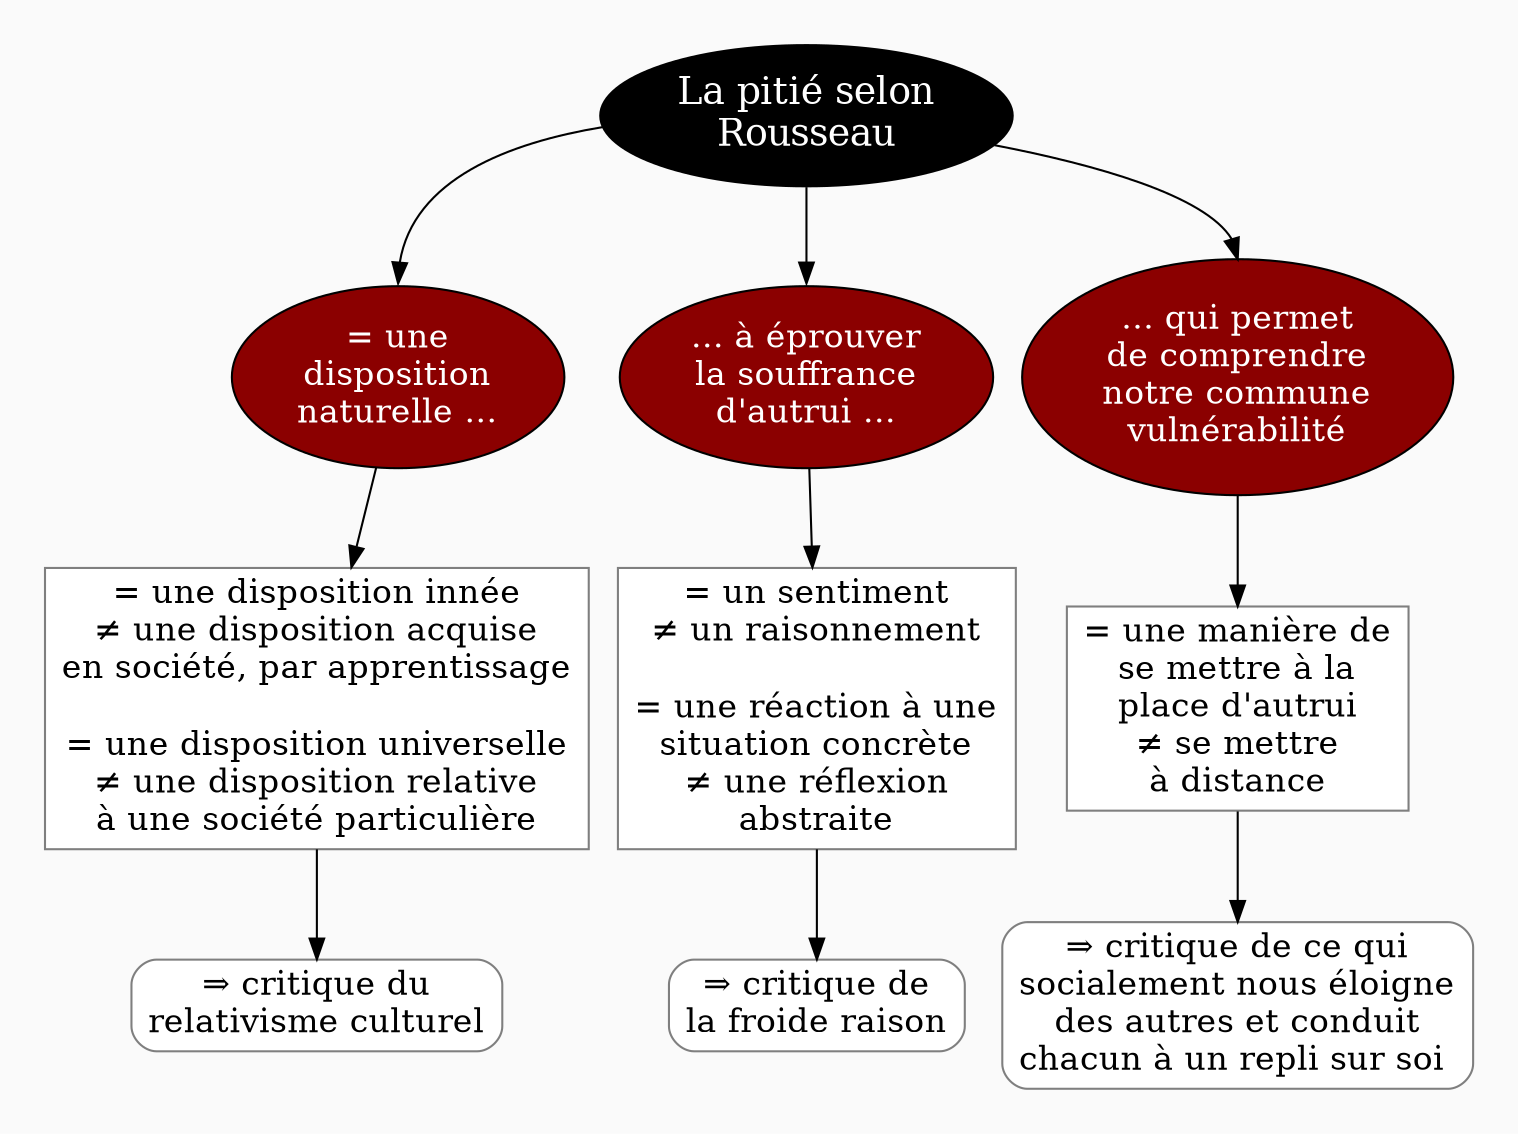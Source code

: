 digraph G {
// Template : diagram
// Usage : cours sur l'éthique et la philosophie morale
// Référence : Rousseau

//rankdir=LR
splines=true
//splines=curved
bgcolor=grey98
pad=0.3
style=filled
edge[minlen=4]
ranksep=0.1
nodesep=0.2 // valeur à changer ?

// NIVEAU 1
node[style=filled; fillcolor=12 ; fontcolor=white ; fontsize=18]
// a1[label=""]
a1[label="La pitié selon
Rousseau"]


// NIVEAU 2
node[style=filled;fillcolor=red4;fontcolor=white; fontsize=16]
// b1[label=""]
a1->{
b1[label="= une
disposition
naturelle …"]    
b2[label="… à éprouver
la souffrance
d'autrui …"]
b3[label="… qui permet
de comprendre
notre commune
vulnérabilité"]
}[headport=n]




// NIVEAU 3 (sans intermédiaire)
node [shape=box; style=filled;fillcolor=white;fontcolor=black;color=grey50]
// c1[label=""]
b1->c1
c1[label="= une disposition innée
≠ une disposition acquise
en société, par apprentissage

= une disposition universelle
≠ une disposition relative
à une société particulière"]
b2->c2
c2[label="= un sentiment
≠ un raisonnement

= une réaction à une
situation concrète
≠ une réflexion
abstraite"]

b3->c3
c3[label="= une manière de
se mettre à la
place d'autrui
≠ se mettre
à distance"]

// INTERMEDIAIRE AVANT NIVEAU 3
node[style=filled;fillcolor=grey78;shape=oval]
// [arrowhead=none]
// bc1[label=""]

// NIVEAU 3 (avec intermédiaire)
node[style="filled";fillcolor=white;shape=box;color=grey50]
// c1[label=""]

// NIVEAU 4
node[style="filled, rounded";fillcolor=white;shape=box;color=grey50]
// d1[label=""]
c1->d1
d1[label="⇒ critique du
relativisme culturel"]

c2->d2
d2[label="⇒ critique de
la froide raison"]

c3->d3
d3[label="⇒ critique de ce qui
socialement nous éloigne
des autres et conduit
chacun à un repli sur soi "]

// ETIQUETTES EN ROUGE
node[shape=plaintext;fontcolor=firebrick3;fillcolor=grey98]
// e1[label=< <B>= Titre</B><BR /><BR />Contenu<BR /> >]
// e1[label=""]
// ->e1[minlen=1;style=invis]


// Remarques
node[color=blue;shape=box;style=filled;margin=0.07;fontcolor=black;fontsize=13]
edge[color=blue;arrowhead="none";xlabel="";style=dashed]
// r1[label=""]
// {rank=same;->r1}
// {rank=same;r1->[dir=back]}


}

